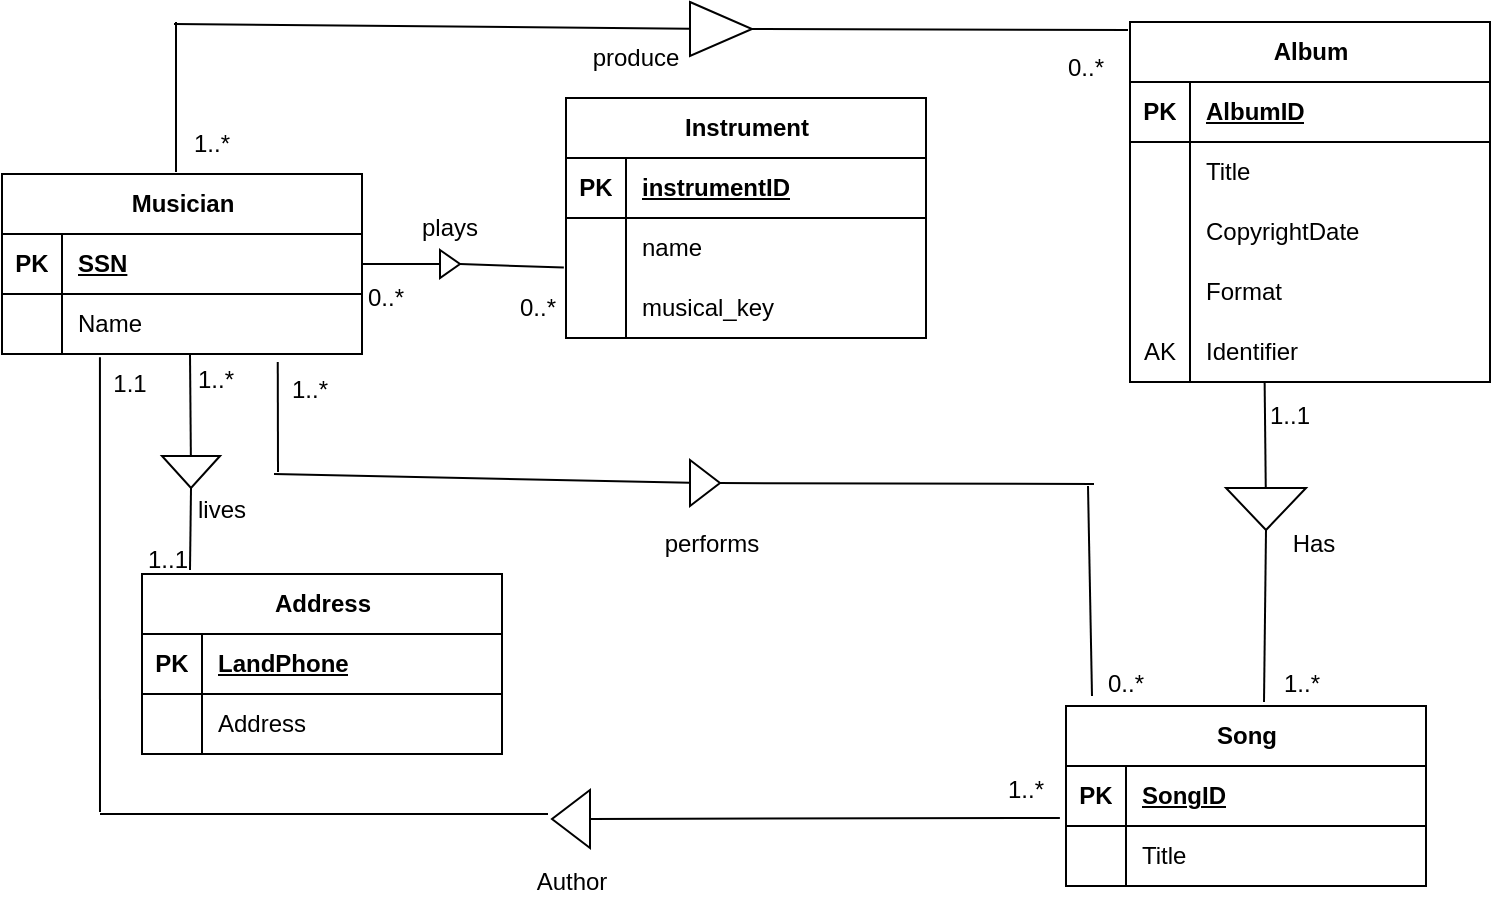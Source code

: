 <mxfile version="21.8.1" type="github" pages="2">
  <diagram name="Page-1" id="lRrWRd2Yvgav42Or2mps">
    <mxGraphModel dx="1050" dy="574" grid="0" gridSize="10" guides="1" tooltips="1" connect="1" arrows="1" fold="1" page="1" pageScale="1" pageWidth="850" pageHeight="1100" math="0" shadow="0">
      <root>
        <mxCell id="0" />
        <mxCell id="1" parent="0" />
        <mxCell id="6XwQYvwcAlZlrGyIBMI2-1" value="Musician" style="shape=table;startSize=30;container=1;collapsible=1;childLayout=tableLayout;fixedRows=1;rowLines=0;fontStyle=1;align=center;resizeLast=1;html=1;" vertex="1" parent="1">
          <mxGeometry x="45" y="96" width="180" height="90" as="geometry" />
        </mxCell>
        <mxCell id="6XwQYvwcAlZlrGyIBMI2-2" value="" style="shape=tableRow;horizontal=0;startSize=0;swimlaneHead=0;swimlaneBody=0;fillColor=none;collapsible=0;dropTarget=0;points=[[0,0.5],[1,0.5]];portConstraint=eastwest;top=0;left=0;right=0;bottom=1;" vertex="1" parent="6XwQYvwcAlZlrGyIBMI2-1">
          <mxGeometry y="30" width="180" height="30" as="geometry" />
        </mxCell>
        <mxCell id="6XwQYvwcAlZlrGyIBMI2-3" value="PK" style="shape=partialRectangle;connectable=0;fillColor=none;top=0;left=0;bottom=0;right=0;fontStyle=1;overflow=hidden;whiteSpace=wrap;html=1;" vertex="1" parent="6XwQYvwcAlZlrGyIBMI2-2">
          <mxGeometry width="30" height="30" as="geometry">
            <mxRectangle width="30" height="30" as="alternateBounds" />
          </mxGeometry>
        </mxCell>
        <mxCell id="6XwQYvwcAlZlrGyIBMI2-4" value="SSN" style="shape=partialRectangle;connectable=0;fillColor=none;top=0;left=0;bottom=0;right=0;align=left;spacingLeft=6;fontStyle=5;overflow=hidden;whiteSpace=wrap;html=1;" vertex="1" parent="6XwQYvwcAlZlrGyIBMI2-2">
          <mxGeometry x="30" width="150" height="30" as="geometry">
            <mxRectangle width="150" height="30" as="alternateBounds" />
          </mxGeometry>
        </mxCell>
        <mxCell id="6XwQYvwcAlZlrGyIBMI2-5" value="" style="shape=tableRow;horizontal=0;startSize=0;swimlaneHead=0;swimlaneBody=0;fillColor=none;collapsible=0;dropTarget=0;points=[[0,0.5],[1,0.5]];portConstraint=eastwest;top=0;left=0;right=0;bottom=0;" vertex="1" parent="6XwQYvwcAlZlrGyIBMI2-1">
          <mxGeometry y="60" width="180" height="30" as="geometry" />
        </mxCell>
        <mxCell id="6XwQYvwcAlZlrGyIBMI2-6" value="" style="shape=partialRectangle;connectable=0;fillColor=none;top=0;left=0;bottom=0;right=0;editable=1;overflow=hidden;whiteSpace=wrap;html=1;" vertex="1" parent="6XwQYvwcAlZlrGyIBMI2-5">
          <mxGeometry width="30" height="30" as="geometry">
            <mxRectangle width="30" height="30" as="alternateBounds" />
          </mxGeometry>
        </mxCell>
        <mxCell id="6XwQYvwcAlZlrGyIBMI2-7" value="Name" style="shape=partialRectangle;connectable=0;fillColor=none;top=0;left=0;bottom=0;right=0;align=left;spacingLeft=6;overflow=hidden;whiteSpace=wrap;html=1;" vertex="1" parent="6XwQYvwcAlZlrGyIBMI2-5">
          <mxGeometry x="30" width="150" height="30" as="geometry">
            <mxRectangle width="150" height="30" as="alternateBounds" />
          </mxGeometry>
        </mxCell>
        <mxCell id="6XwQYvwcAlZlrGyIBMI2-14" value="Address" style="shape=table;startSize=30;container=1;collapsible=1;childLayout=tableLayout;fixedRows=1;rowLines=0;fontStyle=1;align=center;resizeLast=1;html=1;" vertex="1" parent="1">
          <mxGeometry x="115" y="296" width="180" height="90" as="geometry" />
        </mxCell>
        <mxCell id="6XwQYvwcAlZlrGyIBMI2-15" value="" style="shape=tableRow;horizontal=0;startSize=0;swimlaneHead=0;swimlaneBody=0;fillColor=none;collapsible=0;dropTarget=0;points=[[0,0.5],[1,0.5]];portConstraint=eastwest;top=0;left=0;right=0;bottom=1;" vertex="1" parent="6XwQYvwcAlZlrGyIBMI2-14">
          <mxGeometry y="30" width="180" height="30" as="geometry" />
        </mxCell>
        <mxCell id="6XwQYvwcAlZlrGyIBMI2-16" value="PK" style="shape=partialRectangle;connectable=0;fillColor=none;top=0;left=0;bottom=0;right=0;fontStyle=1;overflow=hidden;whiteSpace=wrap;html=1;" vertex="1" parent="6XwQYvwcAlZlrGyIBMI2-15">
          <mxGeometry width="30" height="30" as="geometry">
            <mxRectangle width="30" height="30" as="alternateBounds" />
          </mxGeometry>
        </mxCell>
        <mxCell id="6XwQYvwcAlZlrGyIBMI2-17" value="LandPhone" style="shape=partialRectangle;connectable=0;fillColor=none;top=0;left=0;bottom=0;right=0;align=left;spacingLeft=6;fontStyle=5;overflow=hidden;whiteSpace=wrap;html=1;" vertex="1" parent="6XwQYvwcAlZlrGyIBMI2-15">
          <mxGeometry x="30" width="150" height="30" as="geometry">
            <mxRectangle width="150" height="30" as="alternateBounds" />
          </mxGeometry>
        </mxCell>
        <mxCell id="6XwQYvwcAlZlrGyIBMI2-18" value="" style="shape=tableRow;horizontal=0;startSize=0;swimlaneHead=0;swimlaneBody=0;fillColor=none;collapsible=0;dropTarget=0;points=[[0,0.5],[1,0.5]];portConstraint=eastwest;top=0;left=0;right=0;bottom=0;" vertex="1" parent="6XwQYvwcAlZlrGyIBMI2-14">
          <mxGeometry y="60" width="180" height="30" as="geometry" />
        </mxCell>
        <mxCell id="6XwQYvwcAlZlrGyIBMI2-19" value="" style="shape=partialRectangle;connectable=0;fillColor=none;top=0;left=0;bottom=0;right=0;editable=1;overflow=hidden;whiteSpace=wrap;html=1;" vertex="1" parent="6XwQYvwcAlZlrGyIBMI2-18">
          <mxGeometry width="30" height="30" as="geometry">
            <mxRectangle width="30" height="30" as="alternateBounds" />
          </mxGeometry>
        </mxCell>
        <mxCell id="6XwQYvwcAlZlrGyIBMI2-20" value="Address" style="shape=partialRectangle;connectable=0;fillColor=none;top=0;left=0;bottom=0;right=0;align=left;spacingLeft=6;overflow=hidden;whiteSpace=wrap;html=1;" vertex="1" parent="6XwQYvwcAlZlrGyIBMI2-18">
          <mxGeometry x="30" width="150" height="30" as="geometry">
            <mxRectangle width="150" height="30" as="alternateBounds" />
          </mxGeometry>
        </mxCell>
        <mxCell id="6XwQYvwcAlZlrGyIBMI2-27" value="Instrument" style="shape=table;startSize=30;container=1;collapsible=1;childLayout=tableLayout;fixedRows=1;rowLines=0;fontStyle=1;align=center;resizeLast=1;html=1;" vertex="1" parent="1">
          <mxGeometry x="327" y="58" width="180" height="120" as="geometry" />
        </mxCell>
        <mxCell id="6XwQYvwcAlZlrGyIBMI2-28" value="" style="shape=tableRow;horizontal=0;startSize=0;swimlaneHead=0;swimlaneBody=0;fillColor=none;collapsible=0;dropTarget=0;points=[[0,0.5],[1,0.5]];portConstraint=eastwest;top=0;left=0;right=0;bottom=1;" vertex="1" parent="6XwQYvwcAlZlrGyIBMI2-27">
          <mxGeometry y="30" width="180" height="30" as="geometry" />
        </mxCell>
        <mxCell id="6XwQYvwcAlZlrGyIBMI2-29" value="PK" style="shape=partialRectangle;connectable=0;fillColor=none;top=0;left=0;bottom=0;right=0;fontStyle=1;overflow=hidden;whiteSpace=wrap;html=1;" vertex="1" parent="6XwQYvwcAlZlrGyIBMI2-28">
          <mxGeometry width="30" height="30" as="geometry">
            <mxRectangle width="30" height="30" as="alternateBounds" />
          </mxGeometry>
        </mxCell>
        <mxCell id="6XwQYvwcAlZlrGyIBMI2-30" value="instrumentID" style="shape=partialRectangle;connectable=0;fillColor=none;top=0;left=0;bottom=0;right=0;align=left;spacingLeft=6;fontStyle=5;overflow=hidden;whiteSpace=wrap;html=1;" vertex="1" parent="6XwQYvwcAlZlrGyIBMI2-28">
          <mxGeometry x="30" width="150" height="30" as="geometry">
            <mxRectangle width="150" height="30" as="alternateBounds" />
          </mxGeometry>
        </mxCell>
        <mxCell id="6XwQYvwcAlZlrGyIBMI2-31" value="" style="shape=tableRow;horizontal=0;startSize=0;swimlaneHead=0;swimlaneBody=0;fillColor=none;collapsible=0;dropTarget=0;points=[[0,0.5],[1,0.5]];portConstraint=eastwest;top=0;left=0;right=0;bottom=0;" vertex="1" parent="6XwQYvwcAlZlrGyIBMI2-27">
          <mxGeometry y="60" width="180" height="30" as="geometry" />
        </mxCell>
        <mxCell id="6XwQYvwcAlZlrGyIBMI2-32" value="" style="shape=partialRectangle;connectable=0;fillColor=none;top=0;left=0;bottom=0;right=0;editable=1;overflow=hidden;whiteSpace=wrap;html=1;" vertex="1" parent="6XwQYvwcAlZlrGyIBMI2-31">
          <mxGeometry width="30" height="30" as="geometry">
            <mxRectangle width="30" height="30" as="alternateBounds" />
          </mxGeometry>
        </mxCell>
        <mxCell id="6XwQYvwcAlZlrGyIBMI2-33" value="name" style="shape=partialRectangle;connectable=0;fillColor=none;top=0;left=0;bottom=0;right=0;align=left;spacingLeft=6;overflow=hidden;whiteSpace=wrap;html=1;" vertex="1" parent="6XwQYvwcAlZlrGyIBMI2-31">
          <mxGeometry x="30" width="150" height="30" as="geometry">
            <mxRectangle width="150" height="30" as="alternateBounds" />
          </mxGeometry>
        </mxCell>
        <mxCell id="6XwQYvwcAlZlrGyIBMI2-34" value="" style="shape=tableRow;horizontal=0;startSize=0;swimlaneHead=0;swimlaneBody=0;fillColor=none;collapsible=0;dropTarget=0;points=[[0,0.5],[1,0.5]];portConstraint=eastwest;top=0;left=0;right=0;bottom=0;" vertex="1" parent="6XwQYvwcAlZlrGyIBMI2-27">
          <mxGeometry y="90" width="180" height="30" as="geometry" />
        </mxCell>
        <mxCell id="6XwQYvwcAlZlrGyIBMI2-35" value="" style="shape=partialRectangle;connectable=0;fillColor=none;top=0;left=0;bottom=0;right=0;editable=1;overflow=hidden;whiteSpace=wrap;html=1;" vertex="1" parent="6XwQYvwcAlZlrGyIBMI2-34">
          <mxGeometry width="30" height="30" as="geometry">
            <mxRectangle width="30" height="30" as="alternateBounds" />
          </mxGeometry>
        </mxCell>
        <mxCell id="6XwQYvwcAlZlrGyIBMI2-36" value="musical_key" style="shape=partialRectangle;connectable=0;fillColor=none;top=0;left=0;bottom=0;right=0;align=left;spacingLeft=6;overflow=hidden;whiteSpace=wrap;html=1;" vertex="1" parent="6XwQYvwcAlZlrGyIBMI2-34">
          <mxGeometry x="30" width="150" height="30" as="geometry">
            <mxRectangle width="150" height="30" as="alternateBounds" />
          </mxGeometry>
        </mxCell>
        <mxCell id="6XwQYvwcAlZlrGyIBMI2-40" value="Album" style="shape=table;startSize=30;container=1;collapsible=1;childLayout=tableLayout;fixedRows=1;rowLines=0;fontStyle=1;align=center;resizeLast=1;html=1;" vertex="1" parent="1">
          <mxGeometry x="609" y="20" width="180" height="180" as="geometry" />
        </mxCell>
        <mxCell id="6XwQYvwcAlZlrGyIBMI2-41" value="" style="shape=tableRow;horizontal=0;startSize=0;swimlaneHead=0;swimlaneBody=0;fillColor=none;collapsible=0;dropTarget=0;points=[[0,0.5],[1,0.5]];portConstraint=eastwest;top=0;left=0;right=0;bottom=1;" vertex="1" parent="6XwQYvwcAlZlrGyIBMI2-40">
          <mxGeometry y="30" width="180" height="30" as="geometry" />
        </mxCell>
        <mxCell id="6XwQYvwcAlZlrGyIBMI2-42" value="PK" style="shape=partialRectangle;connectable=0;fillColor=none;top=0;left=0;bottom=0;right=0;fontStyle=1;overflow=hidden;whiteSpace=wrap;html=1;" vertex="1" parent="6XwQYvwcAlZlrGyIBMI2-41">
          <mxGeometry width="30" height="30" as="geometry">
            <mxRectangle width="30" height="30" as="alternateBounds" />
          </mxGeometry>
        </mxCell>
        <mxCell id="6XwQYvwcAlZlrGyIBMI2-43" value="AlbumID" style="shape=partialRectangle;connectable=0;fillColor=none;top=0;left=0;bottom=0;right=0;align=left;spacingLeft=6;fontStyle=5;overflow=hidden;whiteSpace=wrap;html=1;" vertex="1" parent="6XwQYvwcAlZlrGyIBMI2-41">
          <mxGeometry x="30" width="150" height="30" as="geometry">
            <mxRectangle width="150" height="30" as="alternateBounds" />
          </mxGeometry>
        </mxCell>
        <mxCell id="6XwQYvwcAlZlrGyIBMI2-44" value="" style="shape=tableRow;horizontal=0;startSize=0;swimlaneHead=0;swimlaneBody=0;fillColor=none;collapsible=0;dropTarget=0;points=[[0,0.5],[1,0.5]];portConstraint=eastwest;top=0;left=0;right=0;bottom=0;" vertex="1" parent="6XwQYvwcAlZlrGyIBMI2-40">
          <mxGeometry y="60" width="180" height="30" as="geometry" />
        </mxCell>
        <mxCell id="6XwQYvwcAlZlrGyIBMI2-45" value="" style="shape=partialRectangle;connectable=0;fillColor=none;top=0;left=0;bottom=0;right=0;editable=1;overflow=hidden;whiteSpace=wrap;html=1;" vertex="1" parent="6XwQYvwcAlZlrGyIBMI2-44">
          <mxGeometry width="30" height="30" as="geometry">
            <mxRectangle width="30" height="30" as="alternateBounds" />
          </mxGeometry>
        </mxCell>
        <mxCell id="6XwQYvwcAlZlrGyIBMI2-46" value="Title" style="shape=partialRectangle;connectable=0;fillColor=none;top=0;left=0;bottom=0;right=0;align=left;spacingLeft=6;overflow=hidden;whiteSpace=wrap;html=1;" vertex="1" parent="6XwQYvwcAlZlrGyIBMI2-44">
          <mxGeometry x="30" width="150" height="30" as="geometry">
            <mxRectangle width="150" height="30" as="alternateBounds" />
          </mxGeometry>
        </mxCell>
        <mxCell id="6XwQYvwcAlZlrGyIBMI2-47" value="" style="shape=tableRow;horizontal=0;startSize=0;swimlaneHead=0;swimlaneBody=0;fillColor=none;collapsible=0;dropTarget=0;points=[[0,0.5],[1,0.5]];portConstraint=eastwest;top=0;left=0;right=0;bottom=0;" vertex="1" parent="6XwQYvwcAlZlrGyIBMI2-40">
          <mxGeometry y="90" width="180" height="30" as="geometry" />
        </mxCell>
        <mxCell id="6XwQYvwcAlZlrGyIBMI2-48" value="" style="shape=partialRectangle;connectable=0;fillColor=none;top=0;left=0;bottom=0;right=0;editable=1;overflow=hidden;whiteSpace=wrap;html=1;" vertex="1" parent="6XwQYvwcAlZlrGyIBMI2-47">
          <mxGeometry width="30" height="30" as="geometry">
            <mxRectangle width="30" height="30" as="alternateBounds" />
          </mxGeometry>
        </mxCell>
        <mxCell id="6XwQYvwcAlZlrGyIBMI2-49" value="CopyrightDate" style="shape=partialRectangle;connectable=0;fillColor=none;top=0;left=0;bottom=0;right=0;align=left;spacingLeft=6;overflow=hidden;whiteSpace=wrap;html=1;" vertex="1" parent="6XwQYvwcAlZlrGyIBMI2-47">
          <mxGeometry x="30" width="150" height="30" as="geometry">
            <mxRectangle width="150" height="30" as="alternateBounds" />
          </mxGeometry>
        </mxCell>
        <mxCell id="6XwQYvwcAlZlrGyIBMI2-50" value="" style="shape=tableRow;horizontal=0;startSize=0;swimlaneHead=0;swimlaneBody=0;fillColor=none;collapsible=0;dropTarget=0;points=[[0,0.5],[1,0.5]];portConstraint=eastwest;top=0;left=0;right=0;bottom=0;" vertex="1" parent="6XwQYvwcAlZlrGyIBMI2-40">
          <mxGeometry y="120" width="180" height="30" as="geometry" />
        </mxCell>
        <mxCell id="6XwQYvwcAlZlrGyIBMI2-51" value="" style="shape=partialRectangle;connectable=0;fillColor=none;top=0;left=0;bottom=0;right=0;editable=1;overflow=hidden;whiteSpace=wrap;html=1;" vertex="1" parent="6XwQYvwcAlZlrGyIBMI2-50">
          <mxGeometry width="30" height="30" as="geometry">
            <mxRectangle width="30" height="30" as="alternateBounds" />
          </mxGeometry>
        </mxCell>
        <mxCell id="6XwQYvwcAlZlrGyIBMI2-52" value="Format" style="shape=partialRectangle;connectable=0;fillColor=none;top=0;left=0;bottom=0;right=0;align=left;spacingLeft=6;overflow=hidden;whiteSpace=wrap;html=1;" vertex="1" parent="6XwQYvwcAlZlrGyIBMI2-50">
          <mxGeometry x="30" width="150" height="30" as="geometry">
            <mxRectangle width="150" height="30" as="alternateBounds" />
          </mxGeometry>
        </mxCell>
        <mxCell id="6XwQYvwcAlZlrGyIBMI2-114" style="shape=tableRow;horizontal=0;startSize=0;swimlaneHead=0;swimlaneBody=0;fillColor=none;collapsible=0;dropTarget=0;points=[[0,0.5],[1,0.5]];portConstraint=eastwest;top=0;left=0;right=0;bottom=0;" vertex="1" parent="6XwQYvwcAlZlrGyIBMI2-40">
          <mxGeometry y="150" width="180" height="30" as="geometry" />
        </mxCell>
        <mxCell id="6XwQYvwcAlZlrGyIBMI2-115" value="AK" style="shape=partialRectangle;connectable=0;fillColor=none;top=0;left=0;bottom=0;right=0;editable=1;overflow=hidden;whiteSpace=wrap;html=1;" vertex="1" parent="6XwQYvwcAlZlrGyIBMI2-114">
          <mxGeometry width="30" height="30" as="geometry">
            <mxRectangle width="30" height="30" as="alternateBounds" />
          </mxGeometry>
        </mxCell>
        <mxCell id="6XwQYvwcAlZlrGyIBMI2-116" value="Identifier" style="shape=partialRectangle;connectable=0;fillColor=none;top=0;left=0;bottom=0;right=0;align=left;spacingLeft=6;overflow=hidden;whiteSpace=wrap;html=1;" vertex="1" parent="6XwQYvwcAlZlrGyIBMI2-114">
          <mxGeometry x="30" width="150" height="30" as="geometry">
            <mxRectangle width="150" height="30" as="alternateBounds" />
          </mxGeometry>
        </mxCell>
        <mxCell id="6XwQYvwcAlZlrGyIBMI2-53" value="Song" style="shape=table;startSize=30;container=1;collapsible=1;childLayout=tableLayout;fixedRows=1;rowLines=0;fontStyle=1;align=center;resizeLast=1;html=1;" vertex="1" parent="1">
          <mxGeometry x="577" y="362" width="180" height="90" as="geometry" />
        </mxCell>
        <mxCell id="6XwQYvwcAlZlrGyIBMI2-54" value="" style="shape=tableRow;horizontal=0;startSize=0;swimlaneHead=0;swimlaneBody=0;fillColor=none;collapsible=0;dropTarget=0;points=[[0,0.5],[1,0.5]];portConstraint=eastwest;top=0;left=0;right=0;bottom=1;" vertex="1" parent="6XwQYvwcAlZlrGyIBMI2-53">
          <mxGeometry y="30" width="180" height="30" as="geometry" />
        </mxCell>
        <mxCell id="6XwQYvwcAlZlrGyIBMI2-55" value="PK" style="shape=partialRectangle;connectable=0;fillColor=none;top=0;left=0;bottom=0;right=0;fontStyle=1;overflow=hidden;whiteSpace=wrap;html=1;" vertex="1" parent="6XwQYvwcAlZlrGyIBMI2-54">
          <mxGeometry width="30" height="30" as="geometry">
            <mxRectangle width="30" height="30" as="alternateBounds" />
          </mxGeometry>
        </mxCell>
        <mxCell id="6XwQYvwcAlZlrGyIBMI2-56" value="SongID" style="shape=partialRectangle;connectable=0;fillColor=none;top=0;left=0;bottom=0;right=0;align=left;spacingLeft=6;fontStyle=5;overflow=hidden;whiteSpace=wrap;html=1;" vertex="1" parent="6XwQYvwcAlZlrGyIBMI2-54">
          <mxGeometry x="30" width="150" height="30" as="geometry">
            <mxRectangle width="150" height="30" as="alternateBounds" />
          </mxGeometry>
        </mxCell>
        <mxCell id="6XwQYvwcAlZlrGyIBMI2-57" value="" style="shape=tableRow;horizontal=0;startSize=0;swimlaneHead=0;swimlaneBody=0;fillColor=none;collapsible=0;dropTarget=0;points=[[0,0.5],[1,0.5]];portConstraint=eastwest;top=0;left=0;right=0;bottom=0;" vertex="1" parent="6XwQYvwcAlZlrGyIBMI2-53">
          <mxGeometry y="60" width="180" height="30" as="geometry" />
        </mxCell>
        <mxCell id="6XwQYvwcAlZlrGyIBMI2-58" value="" style="shape=partialRectangle;connectable=0;fillColor=none;top=0;left=0;bottom=0;right=0;editable=1;overflow=hidden;whiteSpace=wrap;html=1;" vertex="1" parent="6XwQYvwcAlZlrGyIBMI2-57">
          <mxGeometry width="30" height="30" as="geometry">
            <mxRectangle width="30" height="30" as="alternateBounds" />
          </mxGeometry>
        </mxCell>
        <mxCell id="6XwQYvwcAlZlrGyIBMI2-59" value="Title" style="shape=partialRectangle;connectable=0;fillColor=none;top=0;left=0;bottom=0;right=0;align=left;spacingLeft=6;overflow=hidden;whiteSpace=wrap;html=1;" vertex="1" parent="6XwQYvwcAlZlrGyIBMI2-57">
          <mxGeometry x="30" width="150" height="30" as="geometry">
            <mxRectangle width="150" height="30" as="alternateBounds" />
          </mxGeometry>
        </mxCell>
        <mxCell id="6XwQYvwcAlZlrGyIBMI2-66" value="" style="endArrow=none;html=1;rounded=0;exitX=0.272;exitY=1.053;exitDx=0;exitDy=0;exitPerimeter=0;" edge="1" parent="1" source="6XwQYvwcAlZlrGyIBMI2-5">
          <mxGeometry relative="1" as="geometry">
            <mxPoint x="343" y="298" as="sourcePoint" />
            <mxPoint x="94" y="415" as="targetPoint" />
          </mxGeometry>
        </mxCell>
        <mxCell id="6XwQYvwcAlZlrGyIBMI2-67" value="" style="endArrow=none;html=1;rounded=0;entryX=-0.017;entryY=0.867;entryDx=0;entryDy=0;entryPerimeter=0;" edge="1" parent="1" source="6XwQYvwcAlZlrGyIBMI2-68" target="6XwQYvwcAlZlrGyIBMI2-54">
          <mxGeometry relative="1" as="geometry">
            <mxPoint x="94" y="416" as="sourcePoint" />
            <mxPoint x="503" y="298" as="targetPoint" />
          </mxGeometry>
        </mxCell>
        <mxCell id="6XwQYvwcAlZlrGyIBMI2-69" value="" style="endArrow=none;html=1;rounded=0;" edge="1" parent="1">
          <mxGeometry relative="1" as="geometry">
            <mxPoint x="94" y="416" as="sourcePoint" />
            <mxPoint x="318" y="416" as="targetPoint" />
          </mxGeometry>
        </mxCell>
        <mxCell id="6XwQYvwcAlZlrGyIBMI2-68" value="" style="triangle;whiteSpace=wrap;html=1;direction=west;" vertex="1" parent="1">
          <mxGeometry x="320" y="404" width="19" height="29" as="geometry" />
        </mxCell>
        <mxCell id="6XwQYvwcAlZlrGyIBMI2-71" value="Author" style="text;html=1;strokeColor=none;fillColor=none;align=center;verticalAlign=middle;whiteSpace=wrap;rounded=0;" vertex="1" parent="1">
          <mxGeometry x="299.5" y="435" width="60" height="30" as="geometry" />
        </mxCell>
        <mxCell id="6XwQYvwcAlZlrGyIBMI2-73" value="1.1" style="text;html=1;strokeColor=none;fillColor=none;align=center;verticalAlign=middle;whiteSpace=wrap;rounded=0;" vertex="1" parent="1">
          <mxGeometry x="79" y="186" width="60" height="30" as="geometry" />
        </mxCell>
        <mxCell id="6XwQYvwcAlZlrGyIBMI2-74" value="" style="endArrow=none;html=1;rounded=0;entryX=0.374;entryY=1.013;entryDx=0;entryDy=0;entryPerimeter=0;" edge="1" parent="1" source="6XwQYvwcAlZlrGyIBMI2-76" target="6XwQYvwcAlZlrGyIBMI2-114">
          <mxGeometry relative="1" as="geometry">
            <mxPoint x="676" y="360" as="sourcePoint" />
            <mxPoint x="503" y="298" as="targetPoint" />
          </mxGeometry>
        </mxCell>
        <mxCell id="6XwQYvwcAlZlrGyIBMI2-78" value="" style="endArrow=none;html=1;rounded=0;entryX=1;entryY=0.5;entryDx=0;entryDy=0;" edge="1" parent="1" target="6XwQYvwcAlZlrGyIBMI2-76">
          <mxGeometry relative="1" as="geometry">
            <mxPoint x="676" y="360" as="sourcePoint" />
            <mxPoint x="680" y="172" as="targetPoint" />
          </mxGeometry>
        </mxCell>
        <mxCell id="6XwQYvwcAlZlrGyIBMI2-76" value="" style="triangle;whiteSpace=wrap;html=1;direction=south;" vertex="1" parent="1">
          <mxGeometry x="657" y="253" width="40" height="21" as="geometry" />
        </mxCell>
        <mxCell id="6XwQYvwcAlZlrGyIBMI2-79" value="Has" style="text;html=1;strokeColor=none;fillColor=none;align=center;verticalAlign=middle;whiteSpace=wrap;rounded=0;" vertex="1" parent="1">
          <mxGeometry x="671" y="266" width="60" height="30" as="geometry" />
        </mxCell>
        <mxCell id="6XwQYvwcAlZlrGyIBMI2-81" value="1..*" style="text;html=1;strokeColor=none;fillColor=none;align=center;verticalAlign=middle;whiteSpace=wrap;rounded=0;" vertex="1" parent="1">
          <mxGeometry x="665" y="336" width="60" height="30" as="geometry" />
        </mxCell>
        <mxCell id="6XwQYvwcAlZlrGyIBMI2-82" value="1..1" style="text;html=1;strokeColor=none;fillColor=none;align=center;verticalAlign=middle;whiteSpace=wrap;rounded=0;" vertex="1" parent="1">
          <mxGeometry x="659" y="202" width="60" height="30" as="geometry" />
        </mxCell>
        <mxCell id="6XwQYvwcAlZlrGyIBMI2-83" value="" style="endArrow=none;html=1;rounded=0;exitX=0.766;exitY=1.133;exitDx=0;exitDy=0;exitPerimeter=0;" edge="1" parent="1" source="6XwQYvwcAlZlrGyIBMI2-5">
          <mxGeometry relative="1" as="geometry">
            <mxPoint x="343" y="298" as="sourcePoint" />
            <mxPoint x="183" y="245" as="targetPoint" />
          </mxGeometry>
        </mxCell>
        <mxCell id="6XwQYvwcAlZlrGyIBMI2-84" value="" style="endArrow=none;html=1;rounded=0;" edge="1" parent="1" source="6XwQYvwcAlZlrGyIBMI2-86">
          <mxGeometry relative="1" as="geometry">
            <mxPoint x="181" y="246" as="sourcePoint" />
            <mxPoint x="591" y="251" as="targetPoint" />
          </mxGeometry>
        </mxCell>
        <mxCell id="6XwQYvwcAlZlrGyIBMI2-85" value="" style="endArrow=none;html=1;rounded=0;" edge="1" parent="1">
          <mxGeometry relative="1" as="geometry">
            <mxPoint x="590" y="357" as="sourcePoint" />
            <mxPoint x="588" y="252" as="targetPoint" />
          </mxGeometry>
        </mxCell>
        <mxCell id="6XwQYvwcAlZlrGyIBMI2-87" value="" style="endArrow=none;html=1;rounded=0;" edge="1" parent="1" target="6XwQYvwcAlZlrGyIBMI2-86">
          <mxGeometry relative="1" as="geometry">
            <mxPoint x="181" y="246" as="sourcePoint" />
            <mxPoint x="591" y="251" as="targetPoint" />
          </mxGeometry>
        </mxCell>
        <mxCell id="6XwQYvwcAlZlrGyIBMI2-86" value="" style="triangle;whiteSpace=wrap;html=1;" vertex="1" parent="1">
          <mxGeometry x="389" y="239" width="15" height="23" as="geometry" />
        </mxCell>
        <mxCell id="6XwQYvwcAlZlrGyIBMI2-88" value="performs" style="text;html=1;strokeColor=none;fillColor=none;align=center;verticalAlign=middle;whiteSpace=wrap;rounded=0;" vertex="1" parent="1">
          <mxGeometry x="370" y="266" width="60" height="30" as="geometry" />
        </mxCell>
        <mxCell id="6XwQYvwcAlZlrGyIBMI2-89" value="1..*" style="text;html=1;strokeColor=none;fillColor=none;align=center;verticalAlign=middle;whiteSpace=wrap;rounded=0;" vertex="1" parent="1">
          <mxGeometry x="169" y="189" width="60" height="30" as="geometry" />
        </mxCell>
        <mxCell id="6XwQYvwcAlZlrGyIBMI2-90" value="0..*" style="text;html=1;strokeColor=none;fillColor=none;align=center;verticalAlign=middle;whiteSpace=wrap;rounded=0;" vertex="1" parent="1">
          <mxGeometry x="577" y="336" width="60" height="30" as="geometry" />
        </mxCell>
        <mxCell id="6XwQYvwcAlZlrGyIBMI2-91" value="" style="endArrow=none;html=1;rounded=0;exitX=1;exitY=0.5;exitDx=0;exitDy=0;" edge="1" parent="1" source="6XwQYvwcAlZlrGyIBMI2-2" target="6XwQYvwcAlZlrGyIBMI2-92">
          <mxGeometry relative="1" as="geometry">
            <mxPoint x="343" y="298" as="sourcePoint" />
            <mxPoint x="323" y="123" as="targetPoint" />
          </mxGeometry>
        </mxCell>
        <mxCell id="6XwQYvwcAlZlrGyIBMI2-92" value="" style="triangle;whiteSpace=wrap;html=1;" vertex="1" parent="1">
          <mxGeometry x="264" y="134" width="10" height="14" as="geometry" />
        </mxCell>
        <mxCell id="6XwQYvwcAlZlrGyIBMI2-93" value="" style="endArrow=none;html=1;rounded=0;exitX=1;exitY=0.5;exitDx=0;exitDy=0;entryX=-0.006;entryY=0.827;entryDx=0;entryDy=0;entryPerimeter=0;" edge="1" parent="1" source="6XwQYvwcAlZlrGyIBMI2-92" target="6XwQYvwcAlZlrGyIBMI2-31">
          <mxGeometry relative="1" as="geometry">
            <mxPoint x="343" y="298" as="sourcePoint" />
            <mxPoint x="503" y="298" as="targetPoint" />
          </mxGeometry>
        </mxCell>
        <mxCell id="6XwQYvwcAlZlrGyIBMI2-94" value="plays" style="text;html=1;strokeColor=none;fillColor=none;align=center;verticalAlign=middle;whiteSpace=wrap;rounded=0;" vertex="1" parent="1">
          <mxGeometry x="239" y="108" width="60" height="30" as="geometry" />
        </mxCell>
        <mxCell id="6XwQYvwcAlZlrGyIBMI2-95" value="0..*" style="text;html=1;strokeColor=none;fillColor=none;align=center;verticalAlign=middle;whiteSpace=wrap;rounded=0;" vertex="1" parent="1">
          <mxGeometry x="283" y="148" width="60" height="30" as="geometry" />
        </mxCell>
        <mxCell id="6XwQYvwcAlZlrGyIBMI2-96" value="0..*" style="text;html=1;strokeColor=none;fillColor=none;align=center;verticalAlign=middle;whiteSpace=wrap;rounded=0;" vertex="1" parent="1">
          <mxGeometry x="207" y="143" width="60" height="30" as="geometry" />
        </mxCell>
        <mxCell id="6XwQYvwcAlZlrGyIBMI2-97" value="" style="endArrow=none;html=1;rounded=0;" edge="1" parent="1">
          <mxGeometry relative="1" as="geometry">
            <mxPoint x="132" y="95" as="sourcePoint" />
            <mxPoint x="132" y="20" as="targetPoint" />
          </mxGeometry>
        </mxCell>
        <mxCell id="6XwQYvwcAlZlrGyIBMI2-98" value="" style="endArrow=none;html=1;rounded=0;" edge="1" parent="1" target="6XwQYvwcAlZlrGyIBMI2-99">
          <mxGeometry relative="1" as="geometry">
            <mxPoint x="131" y="21" as="sourcePoint" />
            <mxPoint x="608" y="24" as="targetPoint" />
          </mxGeometry>
        </mxCell>
        <mxCell id="6XwQYvwcAlZlrGyIBMI2-99" value="" style="triangle;whiteSpace=wrap;html=1;" vertex="1" parent="1">
          <mxGeometry x="389" y="10" width="31" height="27" as="geometry" />
        </mxCell>
        <mxCell id="6XwQYvwcAlZlrGyIBMI2-100" value="" style="endArrow=none;html=1;rounded=0;exitX=1;exitY=0.5;exitDx=0;exitDy=0;" edge="1" parent="1" source="6XwQYvwcAlZlrGyIBMI2-99">
          <mxGeometry relative="1" as="geometry">
            <mxPoint x="338" y="210" as="sourcePoint" />
            <mxPoint x="608" y="24" as="targetPoint" />
          </mxGeometry>
        </mxCell>
        <mxCell id="6XwQYvwcAlZlrGyIBMI2-102" value="produce" style="text;html=1;strokeColor=none;fillColor=none;align=center;verticalAlign=middle;whiteSpace=wrap;rounded=0;" vertex="1" parent="1">
          <mxGeometry x="332" y="23" width="60" height="30" as="geometry" />
        </mxCell>
        <mxCell id="6XwQYvwcAlZlrGyIBMI2-104" value="0..*" style="text;html=1;strokeColor=none;fillColor=none;align=center;verticalAlign=middle;whiteSpace=wrap;rounded=0;" vertex="1" parent="1">
          <mxGeometry x="557" y="28" width="60" height="30" as="geometry" />
        </mxCell>
        <mxCell id="6XwQYvwcAlZlrGyIBMI2-105" value="1..*" style="text;html=1;strokeColor=none;fillColor=none;align=center;verticalAlign=middle;whiteSpace=wrap;rounded=0;" vertex="1" parent="1">
          <mxGeometry x="120" y="66" width="60" height="30" as="geometry" />
        </mxCell>
        <mxCell id="6XwQYvwcAlZlrGyIBMI2-106" value="1..*" style="text;html=1;strokeColor=none;fillColor=none;align=center;verticalAlign=middle;whiteSpace=wrap;rounded=0;" vertex="1" parent="1">
          <mxGeometry x="527" y="389" width="60" height="30" as="geometry" />
        </mxCell>
        <mxCell id="6XwQYvwcAlZlrGyIBMI2-107" value="" style="endArrow=none;html=1;rounded=0;exitX=1;exitY=0.5;exitDx=0;exitDy=0;" edge="1" parent="1" source="6XwQYvwcAlZlrGyIBMI2-109">
          <mxGeometry relative="1" as="geometry">
            <mxPoint x="338" y="210" as="sourcePoint" />
            <mxPoint x="139" y="294" as="targetPoint" />
            <Array as="points" />
          </mxGeometry>
        </mxCell>
        <mxCell id="6XwQYvwcAlZlrGyIBMI2-110" value="" style="endArrow=none;html=1;rounded=0;exitX=1;exitY=0;exitDx=0;exitDy=0;" edge="1" parent="1" source="6XwQYvwcAlZlrGyIBMI2-73" target="6XwQYvwcAlZlrGyIBMI2-109">
          <mxGeometry relative="1" as="geometry">
            <mxPoint x="139" y="186" as="sourcePoint" />
            <mxPoint x="139" y="294" as="targetPoint" />
          </mxGeometry>
        </mxCell>
        <mxCell id="6XwQYvwcAlZlrGyIBMI2-109" value="" style="triangle;whiteSpace=wrap;html=1;direction=south;" vertex="1" parent="1">
          <mxGeometry x="125" y="237" width="29" height="16" as="geometry" />
        </mxCell>
        <mxCell id="6XwQYvwcAlZlrGyIBMI2-111" value="lives" style="text;html=1;strokeColor=none;fillColor=none;align=center;verticalAlign=middle;whiteSpace=wrap;rounded=0;" vertex="1" parent="1">
          <mxGeometry x="125" y="248.5" width="60" height="30" as="geometry" />
        </mxCell>
        <mxCell id="6XwQYvwcAlZlrGyIBMI2-112" value="1..*" style="text;html=1;strokeColor=none;fillColor=none;align=center;verticalAlign=middle;whiteSpace=wrap;rounded=0;" vertex="1" parent="1">
          <mxGeometry x="122" y="184" width="60" height="30" as="geometry" />
        </mxCell>
        <mxCell id="6XwQYvwcAlZlrGyIBMI2-113" value="1..1" style="text;html=1;strokeColor=none;fillColor=none;align=center;verticalAlign=middle;whiteSpace=wrap;rounded=0;" vertex="1" parent="1">
          <mxGeometry x="98" y="274" width="60" height="30" as="geometry" />
        </mxCell>
      </root>
    </mxGraphModel>
  </diagram>
  <diagram id="pYyJiJxh3iGCCHqV8U1f" name="Page-2">
    <mxGraphModel dx="1050" dy="574" grid="0" gridSize="10" guides="1" tooltips="1" connect="1" arrows="1" fold="1" page="1" pageScale="1" pageWidth="850" pageHeight="1100" math="0" shadow="0">
      <root>
        <mxCell id="0" />
        <mxCell id="1" parent="0" />
        <mxCell id="pPLuRDUp9inM_uv0aIV3-1" value="Airplane" style="shape=table;startSize=30;container=1;collapsible=1;childLayout=tableLayout;fixedRows=1;rowLines=0;fontStyle=1;align=center;resizeLast=1;html=1;" vertex="1" parent="1">
          <mxGeometry x="59" y="29" width="180" height="90" as="geometry" />
        </mxCell>
        <mxCell id="pPLuRDUp9inM_uv0aIV3-2" value="" style="shape=tableRow;horizontal=0;startSize=0;swimlaneHead=0;swimlaneBody=0;fillColor=none;collapsible=0;dropTarget=0;points=[[0,0.5],[1,0.5]];portConstraint=eastwest;top=0;left=0;right=0;bottom=1;" vertex="1" parent="pPLuRDUp9inM_uv0aIV3-1">
          <mxGeometry y="30" width="180" height="30" as="geometry" />
        </mxCell>
        <mxCell id="pPLuRDUp9inM_uv0aIV3-3" value="PK" style="shape=partialRectangle;connectable=0;fillColor=none;top=0;left=0;bottom=0;right=0;fontStyle=1;overflow=hidden;whiteSpace=wrap;html=1;" vertex="1" parent="pPLuRDUp9inM_uv0aIV3-2">
          <mxGeometry width="30" height="30" as="geometry">
            <mxRectangle width="30" height="30" as="alternateBounds" />
          </mxGeometry>
        </mxCell>
        <mxCell id="pPLuRDUp9inM_uv0aIV3-4" value="RegistrationNumber" style="shape=partialRectangle;connectable=0;fillColor=none;top=0;left=0;bottom=0;right=0;align=left;spacingLeft=6;fontStyle=5;overflow=hidden;whiteSpace=wrap;html=1;" vertex="1" parent="pPLuRDUp9inM_uv0aIV3-2">
          <mxGeometry x="30" width="150" height="30" as="geometry">
            <mxRectangle width="150" height="30" as="alternateBounds" />
          </mxGeometry>
        </mxCell>
        <mxCell id="pPLuRDUp9inM_uv0aIV3-5" value="" style="shape=tableRow;horizontal=0;startSize=0;swimlaneHead=0;swimlaneBody=0;fillColor=none;collapsible=0;dropTarget=0;points=[[0,0.5],[1,0.5]];portConstraint=eastwest;top=0;left=0;right=0;bottom=0;" vertex="1" parent="pPLuRDUp9inM_uv0aIV3-1">
          <mxGeometry y="60" width="180" height="30" as="geometry" />
        </mxCell>
        <mxCell id="pPLuRDUp9inM_uv0aIV3-6" value="" style="shape=partialRectangle;connectable=0;fillColor=none;top=0;left=0;bottom=0;right=0;editable=1;overflow=hidden;whiteSpace=wrap;html=1;" vertex="1" parent="pPLuRDUp9inM_uv0aIV3-5">
          <mxGeometry width="30" height="30" as="geometry">
            <mxRectangle width="30" height="30" as="alternateBounds" />
          </mxGeometry>
        </mxCell>
        <mxCell id="pPLuRDUp9inM_uv0aIV3-7" value="Model" style="shape=partialRectangle;connectable=0;fillColor=none;top=0;left=0;bottom=0;right=0;align=left;spacingLeft=6;overflow=hidden;whiteSpace=wrap;html=1;" vertex="1" parent="pPLuRDUp9inM_uv0aIV3-5">
          <mxGeometry x="30" width="150" height="30" as="geometry">
            <mxRectangle width="150" height="30" as="alternateBounds" />
          </mxGeometry>
        </mxCell>
        <mxCell id="pPLuRDUp9inM_uv0aIV3-16" value="AirplaneModel" style="shape=table;startSize=30;container=1;collapsible=1;childLayout=tableLayout;fixedRows=1;rowLines=0;fontStyle=1;align=center;resizeLast=1;html=1;" vertex="1" parent="1">
          <mxGeometry x="359" y="57" width="180" height="120" as="geometry" />
        </mxCell>
        <mxCell id="pPLuRDUp9inM_uv0aIV3-17" value="" style="shape=tableRow;horizontal=0;startSize=0;swimlaneHead=0;swimlaneBody=0;fillColor=none;collapsible=0;dropTarget=0;points=[[0,0.5],[1,0.5]];portConstraint=eastwest;top=0;left=0;right=0;bottom=1;" vertex="1" parent="pPLuRDUp9inM_uv0aIV3-16">
          <mxGeometry y="30" width="180" height="30" as="geometry" />
        </mxCell>
        <mxCell id="pPLuRDUp9inM_uv0aIV3-18" value="PK" style="shape=partialRectangle;connectable=0;fillColor=none;top=0;left=0;bottom=0;right=0;fontStyle=1;overflow=hidden;whiteSpace=wrap;html=1;" vertex="1" parent="pPLuRDUp9inM_uv0aIV3-17">
          <mxGeometry width="30" height="30" as="geometry">
            <mxRectangle width="30" height="30" as="alternateBounds" />
          </mxGeometry>
        </mxCell>
        <mxCell id="pPLuRDUp9inM_uv0aIV3-19" value="Number" style="shape=partialRectangle;connectable=0;fillColor=none;top=0;left=0;bottom=0;right=0;align=left;spacingLeft=6;fontStyle=5;overflow=hidden;whiteSpace=wrap;html=1;" vertex="1" parent="pPLuRDUp9inM_uv0aIV3-17">
          <mxGeometry x="30" width="150" height="30" as="geometry">
            <mxRectangle width="150" height="30" as="alternateBounds" />
          </mxGeometry>
        </mxCell>
        <mxCell id="pPLuRDUp9inM_uv0aIV3-20" value="" style="shape=tableRow;horizontal=0;startSize=0;swimlaneHead=0;swimlaneBody=0;fillColor=none;collapsible=0;dropTarget=0;points=[[0,0.5],[1,0.5]];portConstraint=eastwest;top=0;left=0;right=0;bottom=0;" vertex="1" parent="pPLuRDUp9inM_uv0aIV3-16">
          <mxGeometry y="60" width="180" height="30" as="geometry" />
        </mxCell>
        <mxCell id="pPLuRDUp9inM_uv0aIV3-21" value="" style="shape=partialRectangle;connectable=0;fillColor=none;top=0;left=0;bottom=0;right=0;editable=1;overflow=hidden;whiteSpace=wrap;html=1;" vertex="1" parent="pPLuRDUp9inM_uv0aIV3-20">
          <mxGeometry width="30" height="30" as="geometry">
            <mxRectangle width="30" height="30" as="alternateBounds" />
          </mxGeometry>
        </mxCell>
        <mxCell id="pPLuRDUp9inM_uv0aIV3-22" value="Capacity" style="shape=partialRectangle;connectable=0;fillColor=none;top=0;left=0;bottom=0;right=0;align=left;spacingLeft=6;overflow=hidden;whiteSpace=wrap;html=1;" vertex="1" parent="pPLuRDUp9inM_uv0aIV3-20">
          <mxGeometry x="30" width="150" height="30" as="geometry">
            <mxRectangle width="150" height="30" as="alternateBounds" />
          </mxGeometry>
        </mxCell>
        <mxCell id="pPLuRDUp9inM_uv0aIV3-23" value="" style="shape=tableRow;horizontal=0;startSize=0;swimlaneHead=0;swimlaneBody=0;fillColor=none;collapsible=0;dropTarget=0;points=[[0,0.5],[1,0.5]];portConstraint=eastwest;top=0;left=0;right=0;bottom=0;" vertex="1" parent="pPLuRDUp9inM_uv0aIV3-16">
          <mxGeometry y="90" width="180" height="30" as="geometry" />
        </mxCell>
        <mxCell id="pPLuRDUp9inM_uv0aIV3-24" value="" style="shape=partialRectangle;connectable=0;fillColor=none;top=0;left=0;bottom=0;right=0;editable=1;overflow=hidden;whiteSpace=wrap;html=1;" vertex="1" parent="pPLuRDUp9inM_uv0aIV3-23">
          <mxGeometry width="30" height="30" as="geometry">
            <mxRectangle width="30" height="30" as="alternateBounds" />
          </mxGeometry>
        </mxCell>
        <mxCell id="pPLuRDUp9inM_uv0aIV3-25" value="Weight" style="shape=partialRectangle;connectable=0;fillColor=none;top=0;left=0;bottom=0;right=0;align=left;spacingLeft=6;overflow=hidden;whiteSpace=wrap;html=1;" vertex="1" parent="pPLuRDUp9inM_uv0aIV3-23">
          <mxGeometry x="30" width="150" height="30" as="geometry">
            <mxRectangle width="150" height="30" as="alternateBounds" />
          </mxGeometry>
        </mxCell>
        <mxCell id="pPLuRDUp9inM_uv0aIV3-29" value="Technician" style="shape=table;startSize=30;container=1;collapsible=1;childLayout=tableLayout;fixedRows=1;rowLines=0;fontStyle=1;align=center;resizeLast=1;html=1;" vertex="1" parent="1">
          <mxGeometry x="294" y="521" width="180" height="60" as="geometry" />
        </mxCell>
        <mxCell id="pPLuRDUp9inM_uv0aIV3-42" style="shape=tableRow;horizontal=0;startSize=0;swimlaneHead=0;swimlaneBody=0;fillColor=none;collapsible=0;dropTarget=0;points=[[0,0.5],[1,0.5]];portConstraint=eastwest;top=0;left=0;right=0;bottom=0;" vertex="1" parent="pPLuRDUp9inM_uv0aIV3-29">
          <mxGeometry y="30" width="180" height="30" as="geometry" />
        </mxCell>
        <mxCell id="pPLuRDUp9inM_uv0aIV3-43" style="shape=partialRectangle;connectable=0;fillColor=none;top=0;left=0;bottom=0;right=0;editable=1;overflow=hidden;whiteSpace=wrap;html=1;" vertex="1" parent="pPLuRDUp9inM_uv0aIV3-42">
          <mxGeometry width="30" height="30" as="geometry">
            <mxRectangle width="30" height="30" as="alternateBounds" />
          </mxGeometry>
        </mxCell>
        <mxCell id="pPLuRDUp9inM_uv0aIV3-44" value="Salary" style="shape=partialRectangle;connectable=0;fillColor=none;top=0;left=0;bottom=0;right=0;align=left;spacingLeft=6;overflow=hidden;whiteSpace=wrap;html=1;" vertex="1" parent="pPLuRDUp9inM_uv0aIV3-42">
          <mxGeometry x="30" width="150" height="30" as="geometry">
            <mxRectangle width="150" height="30" as="alternateBounds" />
          </mxGeometry>
        </mxCell>
        <mxCell id="pPLuRDUp9inM_uv0aIV3-45" value="Employee" style="shape=table;startSize=30;container=1;collapsible=1;childLayout=tableLayout;fixedRows=1;rowLines=0;fontStyle=1;align=center;resizeLast=1;html=1;" vertex="1" parent="1">
          <mxGeometry x="145" y="301" width="180" height="150" as="geometry" />
        </mxCell>
        <mxCell id="pPLuRDUp9inM_uv0aIV3-46" value="" style="shape=tableRow;horizontal=0;startSize=0;swimlaneHead=0;swimlaneBody=0;fillColor=none;collapsible=0;dropTarget=0;points=[[0,0.5],[1,0.5]];portConstraint=eastwest;top=0;left=0;right=0;bottom=1;" vertex="1" parent="pPLuRDUp9inM_uv0aIV3-45">
          <mxGeometry y="30" width="180" height="30" as="geometry" />
        </mxCell>
        <mxCell id="pPLuRDUp9inM_uv0aIV3-47" value="PK" style="shape=partialRectangle;connectable=0;fillColor=none;top=0;left=0;bottom=0;right=0;fontStyle=1;overflow=hidden;whiteSpace=wrap;html=1;" vertex="1" parent="pPLuRDUp9inM_uv0aIV3-46">
          <mxGeometry width="30" height="30" as="geometry">
            <mxRectangle width="30" height="30" as="alternateBounds" />
          </mxGeometry>
        </mxCell>
        <mxCell id="pPLuRDUp9inM_uv0aIV3-48" value="SSN" style="shape=partialRectangle;connectable=0;fillColor=none;top=0;left=0;bottom=0;right=0;align=left;spacingLeft=6;fontStyle=5;overflow=hidden;whiteSpace=wrap;html=1;" vertex="1" parent="pPLuRDUp9inM_uv0aIV3-46">
          <mxGeometry x="30" width="150" height="30" as="geometry">
            <mxRectangle width="150" height="30" as="alternateBounds" />
          </mxGeometry>
        </mxCell>
        <mxCell id="pPLuRDUp9inM_uv0aIV3-49" value="" style="shape=tableRow;horizontal=0;startSize=0;swimlaneHead=0;swimlaneBody=0;fillColor=none;collapsible=0;dropTarget=0;points=[[0,0.5],[1,0.5]];portConstraint=eastwest;top=0;left=0;right=0;bottom=0;" vertex="1" parent="pPLuRDUp9inM_uv0aIV3-45">
          <mxGeometry y="60" width="180" height="30" as="geometry" />
        </mxCell>
        <mxCell id="pPLuRDUp9inM_uv0aIV3-50" value="" style="shape=partialRectangle;connectable=0;fillColor=none;top=0;left=0;bottom=0;right=0;editable=1;overflow=hidden;whiteSpace=wrap;html=1;" vertex="1" parent="pPLuRDUp9inM_uv0aIV3-49">
          <mxGeometry width="30" height="30" as="geometry">
            <mxRectangle width="30" height="30" as="alternateBounds" />
          </mxGeometry>
        </mxCell>
        <mxCell id="pPLuRDUp9inM_uv0aIV3-51" value="Name" style="shape=partialRectangle;connectable=0;fillColor=none;top=0;left=0;bottom=0;right=0;align=left;spacingLeft=6;overflow=hidden;whiteSpace=wrap;html=1;" vertex="1" parent="pPLuRDUp9inM_uv0aIV3-49">
          <mxGeometry x="30" width="150" height="30" as="geometry">
            <mxRectangle width="150" height="30" as="alternateBounds" />
          </mxGeometry>
        </mxCell>
        <mxCell id="pPLuRDUp9inM_uv0aIV3-52" value="" style="shape=tableRow;horizontal=0;startSize=0;swimlaneHead=0;swimlaneBody=0;fillColor=none;collapsible=0;dropTarget=0;points=[[0,0.5],[1,0.5]];portConstraint=eastwest;top=0;left=0;right=0;bottom=0;" vertex="1" parent="pPLuRDUp9inM_uv0aIV3-45">
          <mxGeometry y="90" width="180" height="30" as="geometry" />
        </mxCell>
        <mxCell id="pPLuRDUp9inM_uv0aIV3-53" value="" style="shape=partialRectangle;connectable=0;fillColor=none;top=0;left=0;bottom=0;right=0;editable=1;overflow=hidden;whiteSpace=wrap;html=1;" vertex="1" parent="pPLuRDUp9inM_uv0aIV3-52">
          <mxGeometry width="30" height="30" as="geometry">
            <mxRectangle width="30" height="30" as="alternateBounds" />
          </mxGeometry>
        </mxCell>
        <mxCell id="pPLuRDUp9inM_uv0aIV3-54" value="Address" style="shape=partialRectangle;connectable=0;fillColor=none;top=0;left=0;bottom=0;right=0;align=left;spacingLeft=6;overflow=hidden;whiteSpace=wrap;html=1;" vertex="1" parent="pPLuRDUp9inM_uv0aIV3-52">
          <mxGeometry x="30" width="150" height="30" as="geometry">
            <mxRectangle width="150" height="30" as="alternateBounds" />
          </mxGeometry>
        </mxCell>
        <mxCell id="pPLuRDUp9inM_uv0aIV3-55" value="" style="shape=tableRow;horizontal=0;startSize=0;swimlaneHead=0;swimlaneBody=0;fillColor=none;collapsible=0;dropTarget=0;points=[[0,0.5],[1,0.5]];portConstraint=eastwest;top=0;left=0;right=0;bottom=0;" vertex="1" parent="pPLuRDUp9inM_uv0aIV3-45">
          <mxGeometry y="120" width="180" height="30" as="geometry" />
        </mxCell>
        <mxCell id="pPLuRDUp9inM_uv0aIV3-56" value="" style="shape=partialRectangle;connectable=0;fillColor=none;top=0;left=0;bottom=0;right=0;editable=1;overflow=hidden;whiteSpace=wrap;html=1;" vertex="1" parent="pPLuRDUp9inM_uv0aIV3-55">
          <mxGeometry width="30" height="30" as="geometry">
            <mxRectangle width="30" height="30" as="alternateBounds" />
          </mxGeometry>
        </mxCell>
        <mxCell id="pPLuRDUp9inM_uv0aIV3-57" value="Phone" style="shape=partialRectangle;connectable=0;fillColor=none;top=0;left=0;bottom=0;right=0;align=left;spacingLeft=6;overflow=hidden;whiteSpace=wrap;html=1;" vertex="1" parent="pPLuRDUp9inM_uv0aIV3-55">
          <mxGeometry x="30" width="150" height="30" as="geometry">
            <mxRectangle width="150" height="30" as="alternateBounds" />
          </mxGeometry>
        </mxCell>
        <mxCell id="pPLuRDUp9inM_uv0aIV3-58" value="TrafficController" style="shape=table;startSize=30;container=1;collapsible=1;childLayout=tableLayout;fixedRows=1;rowLines=0;fontStyle=1;align=center;resizeLast=1;html=1;" vertex="1" parent="1">
          <mxGeometry x="73" y="507" width="180" height="60" as="geometry" />
        </mxCell>
        <mxCell id="pPLuRDUp9inM_uv0aIV3-62" value="" style="shape=tableRow;horizontal=0;startSize=0;swimlaneHead=0;swimlaneBody=0;fillColor=none;collapsible=0;dropTarget=0;points=[[0,0.5],[1,0.5]];portConstraint=eastwest;top=0;left=0;right=0;bottom=0;" vertex="1" parent="pPLuRDUp9inM_uv0aIV3-58">
          <mxGeometry y="30" width="180" height="30" as="geometry" />
        </mxCell>
        <mxCell id="pPLuRDUp9inM_uv0aIV3-63" value="" style="shape=partialRectangle;connectable=0;fillColor=none;top=0;left=0;bottom=0;right=0;editable=1;overflow=hidden;whiteSpace=wrap;html=1;" vertex="1" parent="pPLuRDUp9inM_uv0aIV3-62">
          <mxGeometry width="30" height="30" as="geometry">
            <mxRectangle width="30" height="30" as="alternateBounds" />
          </mxGeometry>
        </mxCell>
        <mxCell id="pPLuRDUp9inM_uv0aIV3-64" value="Latest_date_of_exam" style="shape=partialRectangle;connectable=0;fillColor=none;top=0;left=0;bottom=0;right=0;align=left;spacingLeft=6;overflow=hidden;whiteSpace=wrap;html=1;" vertex="1" parent="pPLuRDUp9inM_uv0aIV3-62">
          <mxGeometry x="30" width="150" height="30" as="geometry">
            <mxRectangle width="150" height="30" as="alternateBounds" />
          </mxGeometry>
        </mxCell>
        <mxCell id="pPLuRDUp9inM_uv0aIV3-71" value="Union" style="shape=table;startSize=30;container=1;collapsible=1;childLayout=tableLayout;fixedRows=1;rowLines=0;fontStyle=1;align=center;resizeLast=1;html=1;" vertex="1" parent="1">
          <mxGeometry x="462" y="289" width="180" height="90" as="geometry" />
        </mxCell>
        <mxCell id="pPLuRDUp9inM_uv0aIV3-72" value="" style="shape=tableRow;horizontal=0;startSize=0;swimlaneHead=0;swimlaneBody=0;fillColor=none;collapsible=0;dropTarget=0;points=[[0,0.5],[1,0.5]];portConstraint=eastwest;top=0;left=0;right=0;bottom=1;" vertex="1" parent="pPLuRDUp9inM_uv0aIV3-71">
          <mxGeometry y="30" width="180" height="30" as="geometry" />
        </mxCell>
        <mxCell id="pPLuRDUp9inM_uv0aIV3-73" value="PK" style="shape=partialRectangle;connectable=0;fillColor=none;top=0;left=0;bottom=0;right=0;fontStyle=1;overflow=hidden;whiteSpace=wrap;html=1;" vertex="1" parent="pPLuRDUp9inM_uv0aIV3-72">
          <mxGeometry width="30" height="30" as="geometry">
            <mxRectangle width="30" height="30" as="alternateBounds" />
          </mxGeometry>
        </mxCell>
        <mxCell id="pPLuRDUp9inM_uv0aIV3-74" value="UnionID" style="shape=partialRectangle;connectable=0;fillColor=none;top=0;left=0;bottom=0;right=0;align=left;spacingLeft=6;fontStyle=5;overflow=hidden;whiteSpace=wrap;html=1;" vertex="1" parent="pPLuRDUp9inM_uv0aIV3-72">
          <mxGeometry x="30" width="150" height="30" as="geometry">
            <mxRectangle width="150" height="30" as="alternateBounds" />
          </mxGeometry>
        </mxCell>
        <mxCell id="pPLuRDUp9inM_uv0aIV3-75" value="" style="shape=tableRow;horizontal=0;startSize=0;swimlaneHead=0;swimlaneBody=0;fillColor=none;collapsible=0;dropTarget=0;points=[[0,0.5],[1,0.5]];portConstraint=eastwest;top=0;left=0;right=0;bottom=0;" vertex="1" parent="pPLuRDUp9inM_uv0aIV3-71">
          <mxGeometry y="60" width="180" height="30" as="geometry" />
        </mxCell>
        <mxCell id="pPLuRDUp9inM_uv0aIV3-76" value="" style="shape=partialRectangle;connectable=0;fillColor=none;top=0;left=0;bottom=0;right=0;editable=1;overflow=hidden;whiteSpace=wrap;html=1;" vertex="1" parent="pPLuRDUp9inM_uv0aIV3-75">
          <mxGeometry width="30" height="30" as="geometry">
            <mxRectangle width="30" height="30" as="alternateBounds" />
          </mxGeometry>
        </mxCell>
        <mxCell id="pPLuRDUp9inM_uv0aIV3-77" value="UnionName" style="shape=partialRectangle;connectable=0;fillColor=none;top=0;left=0;bottom=0;right=0;align=left;spacingLeft=6;overflow=hidden;whiteSpace=wrap;html=1;" vertex="1" parent="pPLuRDUp9inM_uv0aIV3-75">
          <mxGeometry x="30" width="150" height="30" as="geometry">
            <mxRectangle width="150" height="30" as="alternateBounds" />
          </mxGeometry>
        </mxCell>
      </root>
    </mxGraphModel>
  </diagram>
</mxfile>
